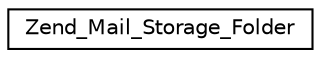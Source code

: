 digraph G
{
  edge [fontname="Helvetica",fontsize="10",labelfontname="Helvetica",labelfontsize="10"];
  node [fontname="Helvetica",fontsize="10",shape=record];
  rankdir="LR";
  Node1 [label="Zend_Mail_Storage_Folder",height=0.2,width=0.4,color="black", fillcolor="white", style="filled",URL="$class_zend___mail___storage___folder.html"];
}
